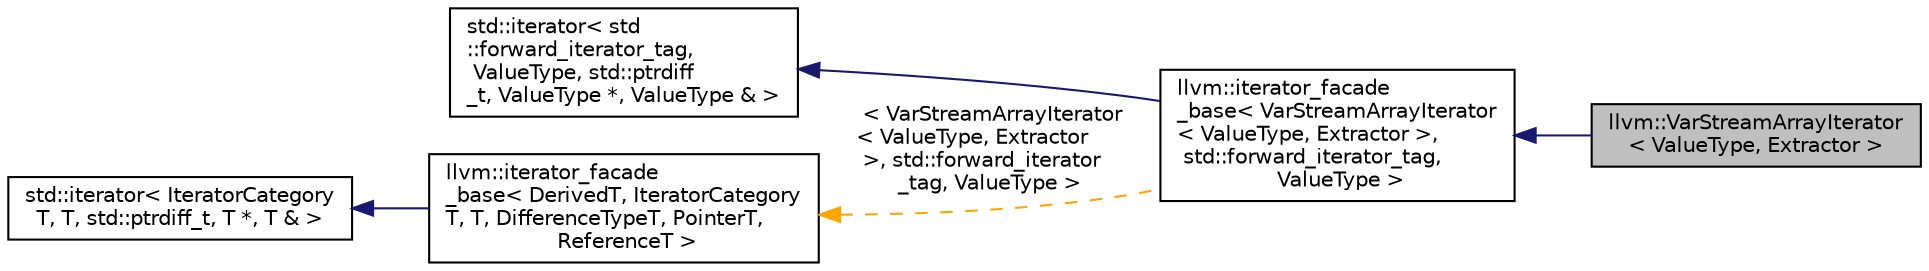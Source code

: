 digraph "llvm::VarStreamArrayIterator&lt; ValueType, Extractor &gt;"
{
 // LATEX_PDF_SIZE
  bgcolor="transparent";
  edge [fontname="Helvetica",fontsize="10",labelfontname="Helvetica",labelfontsize="10"];
  node [fontname="Helvetica",fontsize="10",shape="box"];
  rankdir="LR";
  Node1 [label="llvm::VarStreamArrayIterator\l\< ValueType, Extractor \>",height=0.2,width=0.4,color="black", fillcolor="grey75", style="filled", fontcolor="black",tooltip="VarStreamArray represents an array of variable length records backed by a stream."];
  Node2 -> Node1 [dir="back",color="midnightblue",fontsize="10",style="solid",fontname="Helvetica"];
  Node2 [label="llvm::iterator_facade\l_base\< VarStreamArrayIterator\l\< ValueType, Extractor \>,\l std::forward_iterator_tag,\l ValueType \>",height=0.2,width=0.4,color="black",URL="$classllvm_1_1iterator__facade__base.html",tooltip=" "];
  Node3 -> Node2 [dir="back",color="midnightblue",fontsize="10",style="solid",fontname="Helvetica"];
  Node3 [label="std::iterator\< std\l::forward_iterator_tag,\l ValueType, std::ptrdiff\l_t, ValueType *, ValueType & \>",height=0.2,width=0.4,color="black",tooltip=" "];
  Node4 -> Node2 [dir="back",color="orange",fontsize="10",style="dashed",label=" \< VarStreamArrayIterator\l\< ValueType, Extractor\l \>, std::forward_iterator\l_tag, ValueType \>" ,fontname="Helvetica"];
  Node4 [label="llvm::iterator_facade\l_base\< DerivedT, IteratorCategory\lT, T, DifferenceTypeT, PointerT,\l ReferenceT \>",height=0.2,width=0.4,color="black",URL="$classllvm_1_1iterator__facade__base.html",tooltip="CRTP base class which implements the entire standard iterator facade in terms of a minimal subset of ..."];
  Node5 -> Node4 [dir="back",color="midnightblue",fontsize="10",style="solid",fontname="Helvetica"];
  Node5 [label="std::iterator\< IteratorCategory\lT, T, std::ptrdiff_t, T *, T & \>",height=0.2,width=0.4,color="black",tooltip=" "];
}
